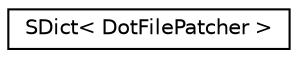 digraph "Graphical Class Hierarchy"
{
 // INTERACTIVE_SVG=YES
  edge [fontname="Helvetica",fontsize="10",labelfontname="Helvetica",labelfontsize="10"];
  node [fontname="Helvetica",fontsize="10",shape=record];
  rankdir="LR";
  Node0 [label="SDict\< DotFilePatcher \>",height=0.2,width=0.4,color="black", fillcolor="white", style="filled",URL="$d1/d50/class_s_dict.html"];
}
